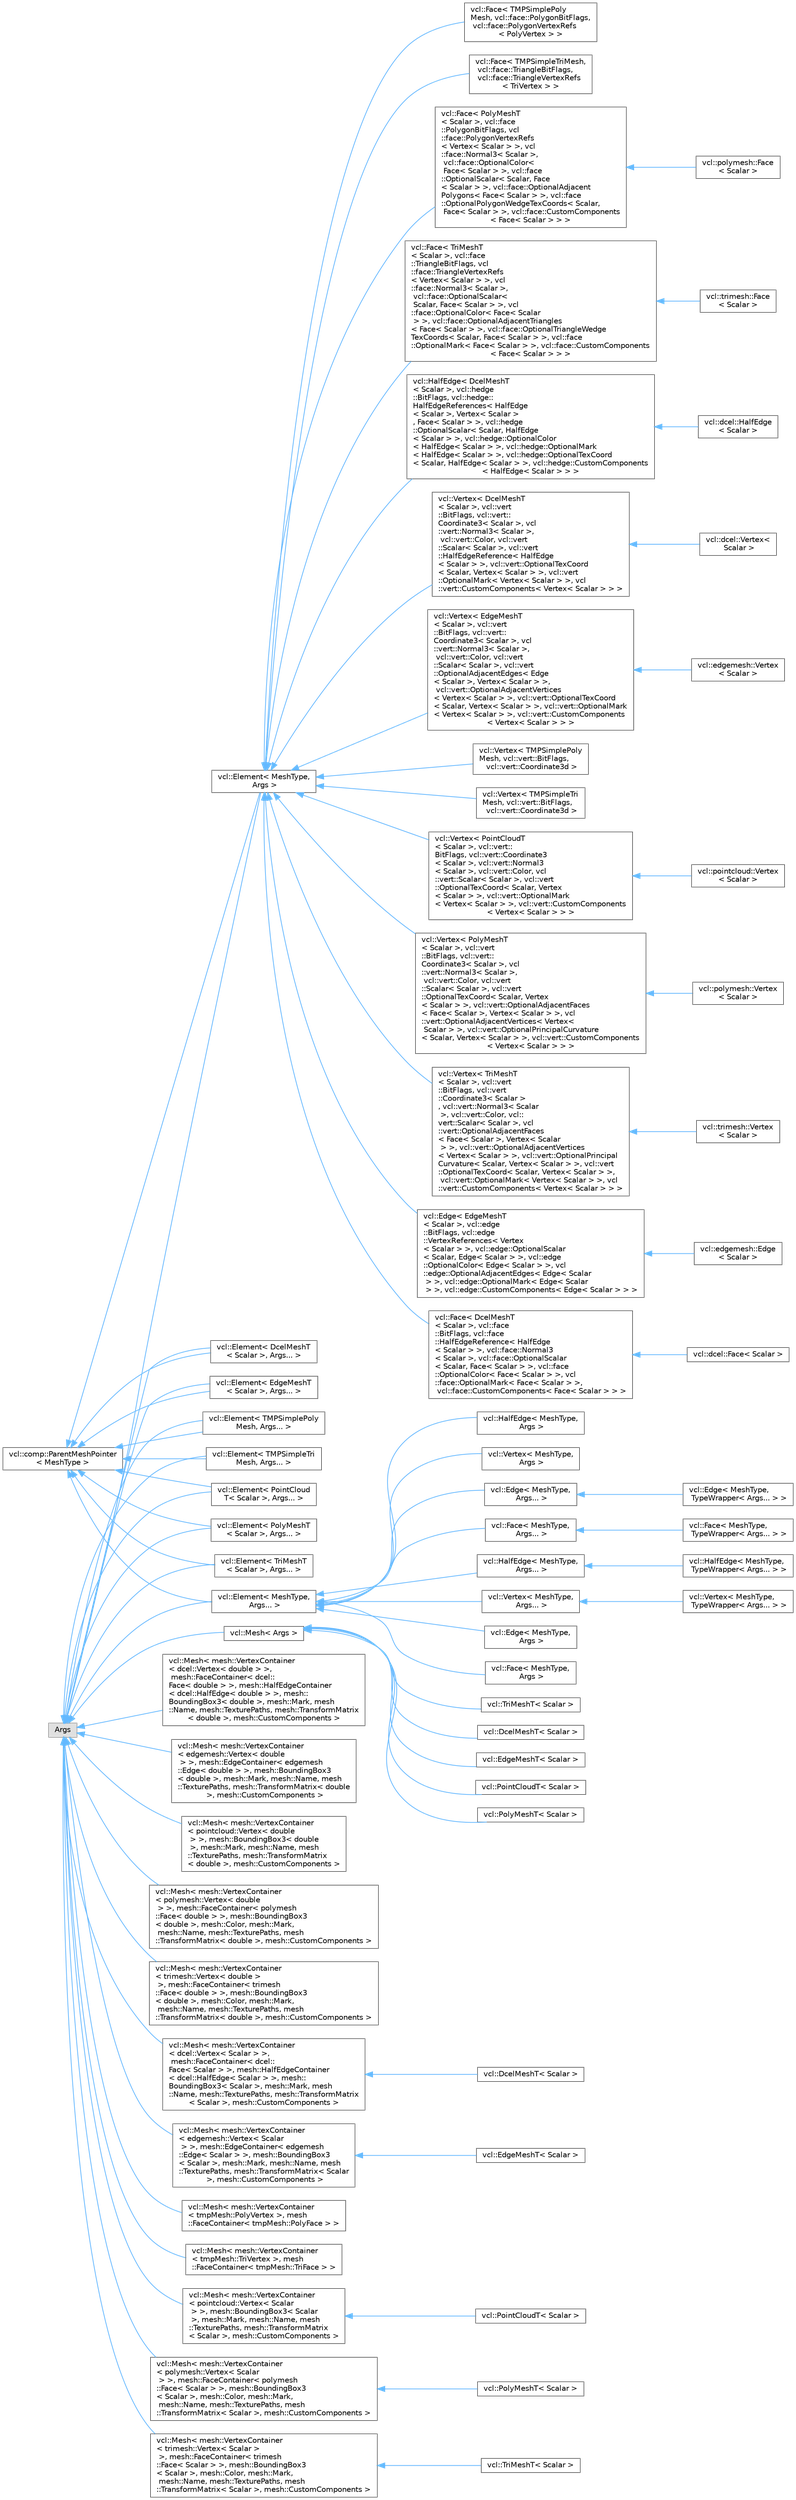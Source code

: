 digraph "Graphical Class Hierarchy"
{
 // LATEX_PDF_SIZE
  bgcolor="transparent";
  edge [fontname=Helvetica,fontsize=10,labelfontname=Helvetica,labelfontsize=10];
  node [fontname=Helvetica,fontsize=10,shape=box,height=0.2,width=0.4];
  rankdir="LR";
  Node0 [label="Args",height=0.2,width=0.4,color="grey60", fillcolor="#E0E0E0", style="filled",tooltip=" "];
  Node0 -> Node1 [dir="back",color="steelblue1",style="solid"];
  Node1 [label="vcl::Element\< MeshType,\l Args... \>",height=0.2,width=0.4,color="grey40", fillcolor="white", style="filled",URL="$classvcl_1_1Element.html",tooltip=" "];
  Node1 -> Node2 [dir="back",color="steelblue1",style="solid"];
  Node2 [label="vcl::Edge\< MeshType,\l Args... \>",height=0.2,width=0.4,color="grey40", fillcolor="white", style="filled",URL="$classvcl_1_1Edge.html",tooltip=" "];
  Node2 -> Node3 [dir="back",color="steelblue1",style="solid"];
  Node3 [label="vcl::Edge\< MeshType,\l TypeWrapper\< Args... \> \>",height=0.2,width=0.4,color="grey40", fillcolor="white", style="filled",URL="$classvcl_1_1Edge_3_01MeshType_00_01TypeWrapper_3_01Args_8_8_8_01_4_01_4.html",tooltip=" "];
  Node1 -> Node4 [dir="back",color="steelblue1",style="solid"];
  Node4 [label="vcl::Face\< MeshType,\l Args... \>",height=0.2,width=0.4,color="grey40", fillcolor="white", style="filled",URL="$classvcl_1_1Face.html",tooltip=" "];
  Node4 -> Node5 [dir="back",color="steelblue1",style="solid"];
  Node5 [label="vcl::Face\< MeshType,\l TypeWrapper\< Args... \> \>",height=0.2,width=0.4,color="grey40", fillcolor="white", style="filled",URL="$classvcl_1_1Face_3_01MeshType_00_01TypeWrapper_3_01Args_8_8_8_01_4_01_4.html",tooltip=" "];
  Node1 -> Node6 [dir="back",color="steelblue1",style="solid"];
  Node6 [label="vcl::HalfEdge\< MeshType,\l Args... \>",height=0.2,width=0.4,color="grey40", fillcolor="white", style="filled",URL="$classvcl_1_1HalfEdge.html",tooltip=" "];
  Node6 -> Node7 [dir="back",color="steelblue1",style="solid"];
  Node7 [label="vcl::HalfEdge\< MeshType,\l TypeWrapper\< Args... \> \>",height=0.2,width=0.4,color="grey40", fillcolor="white", style="filled",URL="$classvcl_1_1HalfEdge_3_01MeshType_00_01TypeWrapper_3_01Args_8_8_8_01_4_01_4.html",tooltip=" "];
  Node1 -> Node8 [dir="back",color="steelblue1",style="solid"];
  Node8 [label="vcl::Vertex\< MeshType,\l Args... \>",height=0.2,width=0.4,color="grey40", fillcolor="white", style="filled",URL="$classvcl_1_1Vertex.html",tooltip=" "];
  Node8 -> Node9 [dir="back",color="steelblue1",style="solid"];
  Node9 [label="vcl::Vertex\< MeshType,\l TypeWrapper\< Args... \> \>",height=0.2,width=0.4,color="grey40", fillcolor="white", style="filled",URL="$classvcl_1_1Vertex_3_01MeshType_00_01TypeWrapper_3_01Args_8_8_8_01_4_01_4.html",tooltip=" "];
  Node1 -> Node10 [dir="back",color="steelblue1",style="solid"];
  Node10 [label="vcl::Edge\< MeshType,\l Args \>",height=0.2,width=0.4,color="grey40", fillcolor="white", style="filled",URL="$classvcl_1_1Edge.html",tooltip=" "];
  Node1 -> Node11 [dir="back",color="steelblue1",style="solid"];
  Node11 [label="vcl::Face\< MeshType,\l Args \>",height=0.2,width=0.4,color="grey40", fillcolor="white", style="filled",URL="$classvcl_1_1Face.html",tooltip=" "];
  Node1 -> Node12 [dir="back",color="steelblue1",style="solid"];
  Node12 [label="vcl::HalfEdge\< MeshType,\l Args \>",height=0.2,width=0.4,color="grey40", fillcolor="white", style="filled",URL="$classvcl_1_1HalfEdge.html",tooltip=" "];
  Node1 -> Node13 [dir="back",color="steelblue1",style="solid"];
  Node13 [label="vcl::Vertex\< MeshType,\l Args \>",height=0.2,width=0.4,color="grey40", fillcolor="white", style="filled",URL="$classvcl_1_1Vertex.html",tooltip=" "];
  Node0 -> Node15 [dir="back",color="steelblue1",style="solid"];
  Node15 [label="vcl::Element\< DcelMeshT\l\< Scalar \>, Args... \>",height=0.2,width=0.4,color="grey40", fillcolor="white", style="filled",URL="$classvcl_1_1Element.html",tooltip=" "];
  Node0 -> Node16 [dir="back",color="steelblue1",style="solid"];
  Node16 [label="vcl::Element\< EdgeMeshT\l\< Scalar \>, Args... \>",height=0.2,width=0.4,color="grey40", fillcolor="white", style="filled",URL="$classvcl_1_1Element.html",tooltip=" "];
  Node0 -> Node17 [dir="back",color="steelblue1",style="solid"];
  Node17 [label="vcl::Element\< TMPSimplePoly\lMesh, Args... \>",height=0.2,width=0.4,color="grey40", fillcolor="white", style="filled",URL="$classvcl_1_1Element.html",tooltip=" "];
  Node0 -> Node18 [dir="back",color="steelblue1",style="solid"];
  Node18 [label="vcl::Element\< TMPSimpleTri\lMesh, Args... \>",height=0.2,width=0.4,color="grey40", fillcolor="white", style="filled",URL="$classvcl_1_1Element.html",tooltip=" "];
  Node0 -> Node19 [dir="back",color="steelblue1",style="solid"];
  Node19 [label="vcl::Element\< PointCloud\lT\< Scalar \>, Args... \>",height=0.2,width=0.4,color="grey40", fillcolor="white", style="filled",URL="$classvcl_1_1Element.html",tooltip=" "];
  Node0 -> Node20 [dir="back",color="steelblue1",style="solid"];
  Node20 [label="vcl::Element\< PolyMeshT\l\< Scalar \>, Args... \>",height=0.2,width=0.4,color="grey40", fillcolor="white", style="filled",URL="$classvcl_1_1Element.html",tooltip=" "];
  Node0 -> Node21 [dir="back",color="steelblue1",style="solid"];
  Node21 [label="vcl::Element\< TriMeshT\l\< Scalar \>, Args... \>",height=0.2,width=0.4,color="grey40", fillcolor="white", style="filled",URL="$classvcl_1_1Element.html",tooltip=" "];
  Node0 -> Node47 [dir="back",color="steelblue1",style="solid"];
  Node47 [label="vcl::Mesh\< mesh::VertexContainer\l\< dcel::Vertex\< double \> \>,\l mesh::FaceContainer\< dcel::\lFace\< double \> \>, mesh::HalfEdgeContainer\l\< dcel::HalfEdge\< double \> \>, mesh::\lBoundingBox3\< double \>, mesh::Mark, mesh\l::Name, mesh::TexturePaths, mesh::TransformMatrix\l\< double \>, mesh::CustomComponents \>",height=0.2,width=0.4,color="grey40", fillcolor="white", style="filled",URL="$classvcl_1_1Mesh.html",tooltip=" "];
  Node0 -> Node48 [dir="back",color="steelblue1",style="solid"];
  Node48 [label="vcl::Mesh\< mesh::VertexContainer\l\< edgemesh::Vertex\< double\l \> \>, mesh::EdgeContainer\< edgemesh\l::Edge\< double \> \>, mesh::BoundingBox3\l\< double \>, mesh::Mark, mesh::Name, mesh\l::TexturePaths, mesh::TransformMatrix\< double\l \>, mesh::CustomComponents \>",height=0.2,width=0.4,color="grey40", fillcolor="white", style="filled",URL="$classvcl_1_1Mesh.html",tooltip=" "];
  Node0 -> Node49 [dir="back",color="steelblue1",style="solid"];
  Node49 [label="vcl::Mesh\< mesh::VertexContainer\l\< pointcloud::Vertex\< double\l \> \>, mesh::BoundingBox3\< double\l \>, mesh::Mark, mesh::Name, mesh\l::TexturePaths, mesh::TransformMatrix\l\< double \>, mesh::CustomComponents \>",height=0.2,width=0.4,color="grey40", fillcolor="white", style="filled",URL="$classvcl_1_1Mesh.html",tooltip=" "];
  Node0 -> Node50 [dir="back",color="steelblue1",style="solid"];
  Node50 [label="vcl::Mesh\< mesh::VertexContainer\l\< polymesh::Vertex\< double\l \> \>, mesh::FaceContainer\< polymesh\l::Face\< double \> \>, mesh::BoundingBox3\l\< double \>, mesh::Color, mesh::Mark,\l mesh::Name, mesh::TexturePaths, mesh\l::TransformMatrix\< double \>, mesh::CustomComponents \>",height=0.2,width=0.4,color="grey40", fillcolor="white", style="filled",URL="$classvcl_1_1Mesh.html",tooltip=" "];
  Node0 -> Node51 [dir="back",color="steelblue1",style="solid"];
  Node51 [label="vcl::Mesh\< mesh::VertexContainer\l\< trimesh::Vertex\< double \>\l \>, mesh::FaceContainer\< trimesh\l::Face\< double \> \>, mesh::BoundingBox3\l\< double \>, mesh::Color, mesh::Mark,\l mesh::Name, mesh::TexturePaths, mesh\l::TransformMatrix\< double \>, mesh::CustomComponents \>",height=0.2,width=0.4,color="grey40", fillcolor="white", style="filled",URL="$classvcl_1_1Mesh.html",tooltip=" "];
  Node0 -> Node52 [dir="back",color="steelblue1",style="solid"];
  Node52 [label="vcl::Mesh\< mesh::VertexContainer\l\< dcel::Vertex\< Scalar \> \>,\l mesh::FaceContainer\< dcel::\lFace\< Scalar \> \>, mesh::HalfEdgeContainer\l\< dcel::HalfEdge\< Scalar \> \>, mesh::\lBoundingBox3\< Scalar \>, mesh::Mark, mesh\l::Name, mesh::TexturePaths, mesh::TransformMatrix\l\< Scalar \>, mesh::CustomComponents \>",height=0.2,width=0.4,color="grey40", fillcolor="white", style="filled",URL="$classvcl_1_1Mesh.html",tooltip=" "];
  Node52 -> Node53 [dir="back",color="steelblue1",style="solid"];
  Node53 [label="vcl::DcelMeshT\< Scalar \>",height=0.2,width=0.4,color="grey40", fillcolor="white", style="filled",URL="$classvcl_1_1DcelMeshT.html",tooltip=" "];
  Node0 -> Node54 [dir="back",color="steelblue1",style="solid"];
  Node54 [label="vcl::Mesh\< mesh::VertexContainer\l\< edgemesh::Vertex\< Scalar\l \> \>, mesh::EdgeContainer\< edgemesh\l::Edge\< Scalar \> \>, mesh::BoundingBox3\l\< Scalar \>, mesh::Mark, mesh::Name, mesh\l::TexturePaths, mesh::TransformMatrix\< Scalar\l \>, mesh::CustomComponents \>",height=0.2,width=0.4,color="grey40", fillcolor="white", style="filled",URL="$classvcl_1_1Mesh.html",tooltip=" "];
  Node54 -> Node55 [dir="back",color="steelblue1",style="solid"];
  Node55 [label="vcl::EdgeMeshT\< Scalar \>",height=0.2,width=0.4,color="grey40", fillcolor="white", style="filled",URL="$classvcl_1_1EdgeMeshT.html",tooltip=" "];
  Node0 -> Node56 [dir="back",color="steelblue1",style="solid"];
  Node56 [label="vcl::Mesh\< mesh::VertexContainer\l\< tmpMesh::PolyVertex \>, mesh\l::FaceContainer\< tmpMesh::PolyFace \> \>",height=0.2,width=0.4,color="grey40", fillcolor="white", style="filled",URL="$classvcl_1_1Mesh.html",tooltip=" "];
  Node0 -> Node57 [dir="back",color="steelblue1",style="solid"];
  Node57 [label="vcl::Mesh\< mesh::VertexContainer\l\< tmpMesh::TriVertex \>, mesh\l::FaceContainer\< tmpMesh::TriFace \> \>",height=0.2,width=0.4,color="grey40", fillcolor="white", style="filled",URL="$classvcl_1_1Mesh.html",tooltip=" "];
  Node0 -> Node58 [dir="back",color="steelblue1",style="solid"];
  Node58 [label="vcl::Mesh\< mesh::VertexContainer\l\< pointcloud::Vertex\< Scalar\l \> \>, mesh::BoundingBox3\< Scalar\l \>, mesh::Mark, mesh::Name, mesh\l::TexturePaths, mesh::TransformMatrix\l\< Scalar \>, mesh::CustomComponents \>",height=0.2,width=0.4,color="grey40", fillcolor="white", style="filled",URL="$classvcl_1_1Mesh.html",tooltip=" "];
  Node58 -> Node59 [dir="back",color="steelblue1",style="solid"];
  Node59 [label="vcl::PointCloudT\< Scalar \>",height=0.2,width=0.4,color="grey40", fillcolor="white", style="filled",URL="$classvcl_1_1PointCloudT.html",tooltip=" "];
  Node0 -> Node60 [dir="back",color="steelblue1",style="solid"];
  Node60 [label="vcl::Mesh\< mesh::VertexContainer\l\< polymesh::Vertex\< Scalar\l \> \>, mesh::FaceContainer\< polymesh\l::Face\< Scalar \> \>, mesh::BoundingBox3\l\< Scalar \>, mesh::Color, mesh::Mark,\l mesh::Name, mesh::TexturePaths, mesh\l::TransformMatrix\< Scalar \>, mesh::CustomComponents \>",height=0.2,width=0.4,color="grey40", fillcolor="white", style="filled",URL="$classvcl_1_1Mesh.html",tooltip=" "];
  Node60 -> Node61 [dir="back",color="steelblue1",style="solid"];
  Node61 [label="vcl::PolyMeshT\< Scalar \>",height=0.2,width=0.4,color="grey40", fillcolor="white", style="filled",URL="$classvcl_1_1PolyMeshT.html",tooltip=" "];
  Node0 -> Node62 [dir="back",color="steelblue1",style="solid"];
  Node62 [label="vcl::Mesh\< mesh::VertexContainer\l\< trimesh::Vertex\< Scalar \>\l \>, mesh::FaceContainer\< trimesh\l::Face\< Scalar \> \>, mesh::BoundingBox3\l\< Scalar \>, mesh::Color, mesh::Mark,\l mesh::Name, mesh::TexturePaths, mesh\l::TransformMatrix\< Scalar \>, mesh::CustomComponents \>",height=0.2,width=0.4,color="grey40", fillcolor="white", style="filled",URL="$classvcl_1_1Mesh.html",tooltip=" "];
  Node62 -> Node63 [dir="back",color="steelblue1",style="solid"];
  Node63 [label="vcl::TriMeshT\< Scalar \>",height=0.2,width=0.4,color="grey40", fillcolor="white", style="filled",URL="$classvcl_1_1TriMeshT.html",tooltip=" "];
  Node0 -> Node22 [dir="back",color="steelblue1",style="solid"];
  Node22 [label="vcl::Element\< MeshType,\l Args \>",height=0.2,width=0.4,color="grey40", fillcolor="white", style="filled",URL="$classvcl_1_1Element.html",tooltip=" "];
  Node22 -> Node23 [dir="back",color="steelblue1",style="solid"];
  Node23 [label="vcl::Edge\< EdgeMeshT\l\< Scalar \>, vcl::edge\l::BitFlags, vcl::edge\l::VertexReferences\< Vertex\l\< Scalar \> \>, vcl::edge::OptionalScalar\l\< Scalar, Edge\< Scalar \> \>, vcl::edge\l::OptionalColor\< Edge\< Scalar \> \>, vcl\l::edge::OptionalAdjacentEdges\< Edge\< Scalar\l \> \>, vcl::edge::OptionalMark\< Edge\< Scalar\l \> \>, vcl::edge::CustomComponents\< Edge\< Scalar \> \> \>",height=0.2,width=0.4,color="grey40", fillcolor="white", style="filled",URL="$classvcl_1_1Edge.html",tooltip=" "];
  Node23 -> Node24 [dir="back",color="steelblue1",style="solid"];
  Node24 [label="vcl::edgemesh::Edge\l\< Scalar \>",height=0.2,width=0.4,color="grey40", fillcolor="white", style="filled",URL="$classvcl_1_1edgemesh_1_1Edge.html",tooltip=" "];
  Node22 -> Node25 [dir="back",color="steelblue1",style="solid"];
  Node25 [label="vcl::Face\< DcelMeshT\l\< Scalar \>, vcl::face\l::BitFlags, vcl::face\l::HalfEdgeReference\< HalfEdge\l\< Scalar \> \>, vcl::face::Normal3\l\< Scalar \>, vcl::face::OptionalScalar\l\< Scalar, Face\< Scalar \> \>, vcl::face\l::OptionalColor\< Face\< Scalar \> \>, vcl\l::face::OptionalMark\< Face\< Scalar \> \>,\l vcl::face::CustomComponents\< Face\< Scalar \> \> \>",height=0.2,width=0.4,color="grey40", fillcolor="white", style="filled",URL="$classvcl_1_1Face.html",tooltip=" "];
  Node25 -> Node26 [dir="back",color="steelblue1",style="solid"];
  Node26 [label="vcl::dcel::Face\< Scalar \>",height=0.2,width=0.4,color="grey40", fillcolor="white", style="filled",URL="$classvcl_1_1dcel_1_1Face.html",tooltip=" "];
  Node22 -> Node27 [dir="back",color="steelblue1",style="solid"];
  Node27 [label="vcl::Face\< TMPSimplePoly\lMesh, vcl::face::PolygonBitFlags,\l vcl::face::PolygonVertexRefs\l\< PolyVertex \> \>",height=0.2,width=0.4,color="grey40", fillcolor="white", style="filled",URL="$classvcl_1_1Face.html",tooltip=" "];
  Node22 -> Node28 [dir="back",color="steelblue1",style="solid"];
  Node28 [label="vcl::Face\< TMPSimpleTriMesh,\l vcl::face::TriangleBitFlags,\l vcl::face::TriangleVertexRefs\l\< TriVertex \> \>",height=0.2,width=0.4,color="grey40", fillcolor="white", style="filled",URL="$classvcl_1_1Face.html",tooltip=" "];
  Node22 -> Node29 [dir="back",color="steelblue1",style="solid"];
  Node29 [label="vcl::Face\< PolyMeshT\l\< Scalar \>, vcl::face\l::PolygonBitFlags, vcl\l::face::PolygonVertexRefs\l\< Vertex\< Scalar \> \>, vcl\l::face::Normal3\< Scalar \>,\l vcl::face::OptionalColor\<\l Face\< Scalar \> \>, vcl::face\l::OptionalScalar\< Scalar, Face\l\< Scalar \> \>, vcl::face::OptionalAdjacent\lPolygons\< Face\< Scalar \> \>, vcl::face\l::OptionalPolygonWedgeTexCoords\< Scalar,\l Face\< Scalar \> \>, vcl::face::CustomComponents\l\< Face\< Scalar \> \> \>",height=0.2,width=0.4,color="grey40", fillcolor="white", style="filled",URL="$classvcl_1_1Face.html",tooltip=" "];
  Node29 -> Node30 [dir="back",color="steelblue1",style="solid"];
  Node30 [label="vcl::polymesh::Face\l\< Scalar \>",height=0.2,width=0.4,color="grey40", fillcolor="white", style="filled",URL="$classvcl_1_1polymesh_1_1Face.html",tooltip=" "];
  Node22 -> Node31 [dir="back",color="steelblue1",style="solid"];
  Node31 [label="vcl::Face\< TriMeshT\l\< Scalar \>, vcl::face\l::TriangleBitFlags, vcl\l::face::TriangleVertexRefs\l\< Vertex\< Scalar \> \>, vcl\l::face::Normal3\< Scalar \>,\l vcl::face::OptionalScalar\<\l Scalar, Face\< Scalar \> \>, vcl\l::face::OptionalColor\< Face\< Scalar\l \> \>, vcl::face::OptionalAdjacentTriangles\l\< Face\< Scalar \> \>, vcl::face::OptionalTriangleWedge\lTexCoords\< Scalar, Face\< Scalar \> \>, vcl::face\l::OptionalMark\< Face\< Scalar \> \>, vcl::face::CustomComponents\l\< Face\< Scalar \> \> \>",height=0.2,width=0.4,color="grey40", fillcolor="white", style="filled",URL="$classvcl_1_1Face.html",tooltip=" "];
  Node31 -> Node32 [dir="back",color="steelblue1",style="solid"];
  Node32 [label="vcl::trimesh::Face\l\< Scalar \>",height=0.2,width=0.4,color="grey40", fillcolor="white", style="filled",URL="$classvcl_1_1trimesh_1_1Face.html",tooltip=" "];
  Node22 -> Node33 [dir="back",color="steelblue1",style="solid"];
  Node33 [label="vcl::HalfEdge\< DcelMeshT\l\< Scalar \>, vcl::hedge\l::BitFlags, vcl::hedge::\lHalfEdgeReferences\< HalfEdge\l\< Scalar \>, Vertex\< Scalar \>\l, Face\< Scalar \> \>, vcl::hedge\l::OptionalScalar\< Scalar, HalfEdge\l\< Scalar \> \>, vcl::hedge::OptionalColor\l\< HalfEdge\< Scalar \> \>, vcl::hedge::OptionalMark\l\< HalfEdge\< Scalar \> \>, vcl::hedge::OptionalTexCoord\l\< Scalar, HalfEdge\< Scalar \> \>, vcl::hedge::CustomComponents\l\< HalfEdge\< Scalar \> \> \>",height=0.2,width=0.4,color="grey40", fillcolor="white", style="filled",URL="$classvcl_1_1HalfEdge.html",tooltip=" "];
  Node33 -> Node34 [dir="back",color="steelblue1",style="solid"];
  Node34 [label="vcl::dcel::HalfEdge\l\< Scalar \>",height=0.2,width=0.4,color="grey40", fillcolor="white", style="filled",URL="$classvcl_1_1dcel_1_1HalfEdge.html",tooltip=" "];
  Node22 -> Node35 [dir="back",color="steelblue1",style="solid"];
  Node35 [label="vcl::Vertex\< DcelMeshT\l\< Scalar \>, vcl::vert\l::BitFlags, vcl::vert::\lCoordinate3\< Scalar \>, vcl\l::vert::Normal3\< Scalar \>,\l vcl::vert::Color, vcl::vert\l::Scalar\< Scalar \>, vcl::vert\l::HalfEdgeReference\< HalfEdge\l\< Scalar \> \>, vcl::vert::OptionalTexCoord\l\< Scalar, Vertex\< Scalar \> \>, vcl::vert\l::OptionalMark\< Vertex\< Scalar \> \>, vcl\l::vert::CustomComponents\< Vertex\< Scalar \> \> \>",height=0.2,width=0.4,color="grey40", fillcolor="white", style="filled",URL="$classvcl_1_1Vertex.html",tooltip=" "];
  Node35 -> Node36 [dir="back",color="steelblue1",style="solid"];
  Node36 [label="vcl::dcel::Vertex\<\l Scalar \>",height=0.2,width=0.4,color="grey40", fillcolor="white", style="filled",URL="$classvcl_1_1dcel_1_1Vertex.html",tooltip=" "];
  Node22 -> Node37 [dir="back",color="steelblue1",style="solid"];
  Node37 [label="vcl::Vertex\< EdgeMeshT\l\< Scalar \>, vcl::vert\l::BitFlags, vcl::vert::\lCoordinate3\< Scalar \>, vcl\l::vert::Normal3\< Scalar \>,\l vcl::vert::Color, vcl::vert\l::Scalar\< Scalar \>, vcl::vert\l::OptionalAdjacentEdges\< Edge\l\< Scalar \>, Vertex\< Scalar \> \>,\l vcl::vert::OptionalAdjacentVertices\l\< Vertex\< Scalar \> \>, vcl::vert::OptionalTexCoord\l\< Scalar, Vertex\< Scalar \> \>, vcl::vert::OptionalMark\l\< Vertex\< Scalar \> \>, vcl::vert::CustomComponents\l\< Vertex\< Scalar \> \> \>",height=0.2,width=0.4,color="grey40", fillcolor="white", style="filled",URL="$classvcl_1_1Vertex.html",tooltip=" "];
  Node37 -> Node38 [dir="back",color="steelblue1",style="solid"];
  Node38 [label="vcl::edgemesh::Vertex\l\< Scalar \>",height=0.2,width=0.4,color="grey40", fillcolor="white", style="filled",URL="$classvcl_1_1edgemesh_1_1Vertex.html",tooltip=" "];
  Node22 -> Node39 [dir="back",color="steelblue1",style="solid"];
  Node39 [label="vcl::Vertex\< TMPSimplePoly\lMesh, vcl::vert::BitFlags,\l vcl::vert::Coordinate3d \>",height=0.2,width=0.4,color="grey40", fillcolor="white", style="filled",URL="$classvcl_1_1Vertex.html",tooltip=" "];
  Node22 -> Node40 [dir="back",color="steelblue1",style="solid"];
  Node40 [label="vcl::Vertex\< TMPSimpleTri\lMesh, vcl::vert::BitFlags,\l vcl::vert::Coordinate3d \>",height=0.2,width=0.4,color="grey40", fillcolor="white", style="filled",URL="$classvcl_1_1Vertex.html",tooltip=" "];
  Node22 -> Node41 [dir="back",color="steelblue1",style="solid"];
  Node41 [label="vcl::Vertex\< PointCloudT\l\< Scalar \>, vcl::vert::\lBitFlags, vcl::vert::Coordinate3\l\< Scalar \>, vcl::vert::Normal3\l\< Scalar \>, vcl::vert::Color, vcl\l::vert::Scalar\< Scalar \>, vcl::vert\l::OptionalTexCoord\< Scalar, Vertex\l\< Scalar \> \>, vcl::vert::OptionalMark\l\< Vertex\< Scalar \> \>, vcl::vert::CustomComponents\l\< Vertex\< Scalar \> \> \>",height=0.2,width=0.4,color="grey40", fillcolor="white", style="filled",URL="$classvcl_1_1Vertex.html",tooltip=" "];
  Node41 -> Node42 [dir="back",color="steelblue1",style="solid"];
  Node42 [label="vcl::pointcloud::Vertex\l\< Scalar \>",height=0.2,width=0.4,color="grey40", fillcolor="white", style="filled",URL="$classvcl_1_1pointcloud_1_1Vertex.html",tooltip=" "];
  Node22 -> Node43 [dir="back",color="steelblue1",style="solid"];
  Node43 [label="vcl::Vertex\< PolyMeshT\l\< Scalar \>, vcl::vert\l::BitFlags, vcl::vert::\lCoordinate3\< Scalar \>, vcl\l::vert::Normal3\< Scalar \>,\l vcl::vert::Color, vcl::vert\l::Scalar\< Scalar \>, vcl::vert\l::OptionalTexCoord\< Scalar, Vertex\l\< Scalar \> \>, vcl::vert::OptionalAdjacentFaces\l\< Face\< Scalar \>, Vertex\< Scalar \> \>, vcl\l::vert::OptionalAdjacentVertices\< Vertex\<\l Scalar \> \>, vcl::vert::OptionalPrincipalCurvature\l\< Scalar, Vertex\< Scalar \> \>, vcl::vert::CustomComponents\l\< Vertex\< Scalar \> \> \>",height=0.2,width=0.4,color="grey40", fillcolor="white", style="filled",URL="$classvcl_1_1Vertex.html",tooltip=" "];
  Node43 -> Node44 [dir="back",color="steelblue1",style="solid"];
  Node44 [label="vcl::polymesh::Vertex\l\< Scalar \>",height=0.2,width=0.4,color="grey40", fillcolor="white", style="filled",URL="$classvcl_1_1polymesh_1_1Vertex.html",tooltip=" "];
  Node22 -> Node45 [dir="back",color="steelblue1",style="solid"];
  Node45 [label="vcl::Vertex\< TriMeshT\l\< Scalar \>, vcl::vert\l::BitFlags, vcl::vert\l::Coordinate3\< Scalar \>\l, vcl::vert::Normal3\< Scalar\l \>, vcl::vert::Color, vcl::\lvert::Scalar\< Scalar \>, vcl\l::vert::OptionalAdjacentFaces\l\< Face\< Scalar \>, Vertex\< Scalar\l \> \>, vcl::vert::OptionalAdjacentVertices\l\< Vertex\< Scalar \> \>, vcl::vert::OptionalPrincipal\lCurvature\< Scalar, Vertex\< Scalar \> \>, vcl::vert\l::OptionalTexCoord\< Scalar, Vertex\< Scalar \> \>,\l vcl::vert::OptionalMark\< Vertex\< Scalar \> \>, vcl\l::vert::CustomComponents\< Vertex\< Scalar \> \> \>",height=0.2,width=0.4,color="grey40", fillcolor="white", style="filled",URL="$classvcl_1_1Vertex.html",tooltip=" "];
  Node45 -> Node46 [dir="back",color="steelblue1",style="solid"];
  Node46 [label="vcl::trimesh::Vertex\l\< Scalar \>",height=0.2,width=0.4,color="grey40", fillcolor="white", style="filled",URL="$classvcl_1_1trimesh_1_1Vertex.html",tooltip=" "];
  Node0 -> Node64 [dir="back",color="steelblue1",style="solid"];
  Node64 [label="vcl::Mesh\< Args \>",height=0.2,width=0.4,color="grey40", fillcolor="white", style="filled",URL="$classvcl_1_1Mesh.html",tooltip="The Mesh class represents a generic 3D mesh. A mesh is composed of a generic number of containers of ..."];
  Node64 -> Node65 [dir="back",color="steelblue1",style="solid"];
  Node65 [label="vcl::DcelMeshT\< Scalar \>",height=0.2,width=0.4,color="grey40", fillcolor="white", style="filled",URL="$classvcl_1_1DcelMeshT.html",tooltip=" "];
  Node64 -> Node66 [dir="back",color="steelblue1",style="solid"];
  Node66 [label="vcl::EdgeMeshT\< Scalar \>",height=0.2,width=0.4,color="grey40", fillcolor="white", style="filled",URL="$classvcl_1_1EdgeMeshT.html",tooltip=" "];
  Node64 -> Node67 [dir="back",color="steelblue1",style="solid"];
  Node67 [label="vcl::PointCloudT\< Scalar \>",height=0.2,width=0.4,color="grey40", fillcolor="white", style="filled",URL="$classvcl_1_1PointCloudT.html",tooltip=" "];
  Node64 -> Node68 [dir="back",color="steelblue1",style="solid"];
  Node68 [label="vcl::PolyMeshT\< Scalar \>",height=0.2,width=0.4,color="grey40", fillcolor="white", style="filled",URL="$classvcl_1_1PolyMeshT.html",tooltip=" "];
  Node64 -> Node69 [dir="back",color="steelblue1",style="solid"];
  Node69 [label="vcl::TriMeshT\< Scalar \>",height=0.2,width=0.4,color="grey40", fillcolor="white", style="filled",URL="$classvcl_1_1TriMeshT.html",tooltip="The TriMeshT class."];
  Node14 [label="vcl::comp::ParentMeshPointer\l\< MeshType \>",height=0.2,width=0.4,color="grey40", fillcolor="white", style="filled",URL="$classvcl_1_1comp_1_1ParentMeshPointer.html",tooltip=" "];
  Node14 -> Node1 [dir="back",color="steelblue1",style="solid"];
  Node14 -> Node15 [dir="back",color="steelblue1",style="solid"];
  Node14 -> Node16 [dir="back",color="steelblue1",style="solid"];
  Node14 -> Node17 [dir="back",color="steelblue1",style="solid"];
  Node14 -> Node18 [dir="back",color="steelblue1",style="solid"];
  Node14 -> Node19 [dir="back",color="steelblue1",style="solid"];
  Node14 -> Node20 [dir="back",color="steelblue1",style="solid"];
  Node14 -> Node21 [dir="back",color="steelblue1",style="solid"];
  Node14 -> Node22 [dir="back",color="steelblue1",style="solid"];
}
